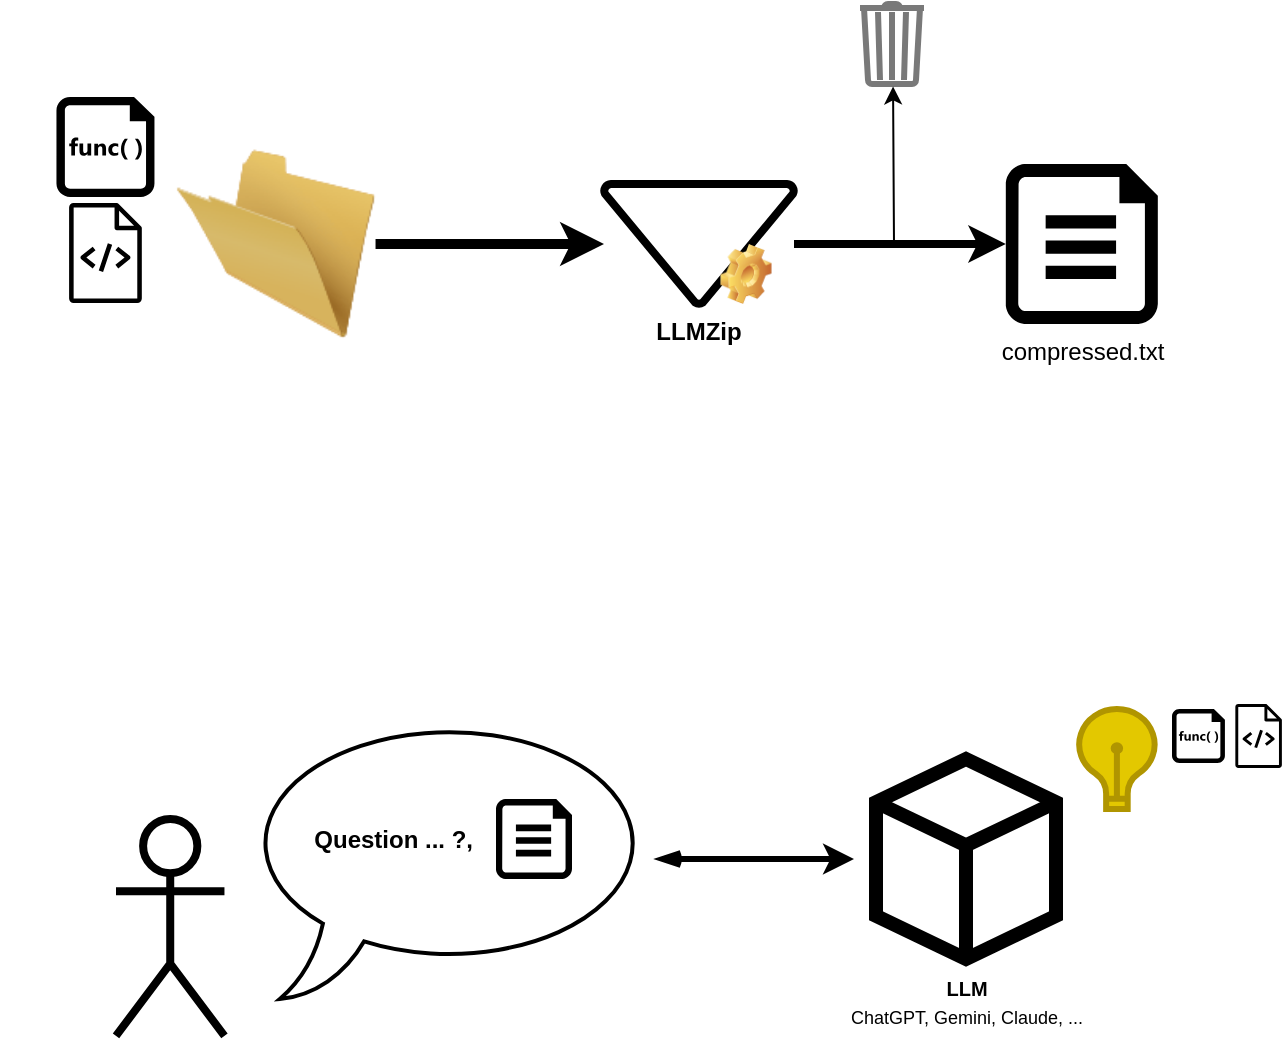 <mxfile version="27.1.1">
  <diagram name="페이지-1" id="o6dZUBWYE0fN_ijHaVqc">
    <mxGraphModel dx="1109" dy="1061" grid="1" gridSize="10" guides="1" tooltips="1" connect="1" arrows="1" fold="1" page="1" pageScale="1" pageWidth="827" pageHeight="1169" math="0" shadow="0">
      <root>
        <mxCell id="0" />
        <mxCell id="1" parent="0" />
        <mxCell id="21FRXAbta1S1sVLUq5K--55" style="edgeStyle=orthogonalEdgeStyle;rounded=0;orthogonalLoop=1;jettySize=auto;html=1;strokeWidth=5;" parent="1" source="21FRXAbta1S1sVLUq5K--2" target="21FRXAbta1S1sVLUq5K--62" edge="1">
          <mxGeometry relative="1" as="geometry">
            <mxPoint x="430" y="490" as="targetPoint" />
          </mxGeometry>
        </mxCell>
        <mxCell id="21FRXAbta1S1sVLUq5K--2" value="" style="image;html=1;image=img/lib/clip_art/general/Empty_Folder_128x128.png;shadow=0;" parent="1" vertex="1">
          <mxGeometry x="199.77" y="440" width="100" height="100" as="geometry" />
        </mxCell>
        <mxCell id="21FRXAbta1S1sVLUq5K--8" value="compressed.txt" style="verticalLabelPosition=bottom;html=1;verticalAlign=top;align=center;strokeColor=none;fillColor=#000000;shape=mxgraph.azure.cloud_services_configuration_file;pointerEvents=1;" parent="1" vertex="1">
          <mxGeometry x="614.91" y="450" width="76" height="80" as="geometry" />
        </mxCell>
        <mxCell id="21FRXAbta1S1sVLUq5K--19" value="&lt;font style=&quot;font-size: 10px;&quot;&gt;LLM&lt;/font&gt;&lt;div&gt;&lt;font style=&quot;font-weight: normal; font-size: 9px;&quot;&gt;ChatGPT, Gemini, Claude, ...&lt;/font&gt;&lt;/div&gt;" style="html=1;shape=isoCube2;backgroundOutline=1;isoAngle=15;strokeWidth=7;labelPosition=center;verticalLabelPosition=bottom;align=center;verticalAlign=top;fontStyle=1" parent="1" vertex="1">
          <mxGeometry x="550" y="747.5" width="90" height="100" as="geometry" />
        </mxCell>
        <mxCell id="21FRXAbta1S1sVLUq5K--21" value="" style="shape=umlActor;verticalLabelPosition=bottom;verticalAlign=top;html=1;outlineConnect=0;strokeWidth=4;" parent="1" vertex="1">
          <mxGeometry x="170" y="777.5" width="54.23" height="108.46" as="geometry" />
        </mxCell>
        <mxCell id="21FRXAbta1S1sVLUq5K--27" style="edgeStyle=orthogonalEdgeStyle;rounded=0;orthogonalLoop=1;jettySize=auto;html=1;strokeWidth=3;sourcePerimeterSpacing=0;targetPerimeterSpacing=11;startArrow=openThin;startFill=0;" parent="1" source="21FRXAbta1S1sVLUq5K--22" target="21FRXAbta1S1sVLUq5K--19" edge="1">
          <mxGeometry relative="1" as="geometry" />
        </mxCell>
        <mxCell id="21FRXAbta1S1sVLUq5K--22" value="" style="whiteSpace=wrap;html=1;shape=mxgraph.basic.oval_callout;strokeWidth=2;" parent="1" vertex="1">
          <mxGeometry x="235" y="727.5" width="205" height="140" as="geometry" />
        </mxCell>
        <mxCell id="21FRXAbta1S1sVLUq5K--17" value="" style="verticalLabelPosition=bottom;html=1;verticalAlign=top;align=center;strokeColor=none;fillColor=#000000;shape=mxgraph.azure.cloud_services_configuration_file;pointerEvents=1;" parent="1" vertex="1">
          <mxGeometry x="360" y="767.5" width="38" height="40" as="geometry" />
        </mxCell>
        <mxCell id="21FRXAbta1S1sVLUq5K--26" value="Question ... ?,&amp;nbsp;" style="text;html=1;align=center;verticalAlign=middle;whiteSpace=wrap;rounded=0;fontStyle=1" parent="1" vertex="1">
          <mxGeometry x="260.77" y="772.5" width="99.23" height="30" as="geometry" />
        </mxCell>
        <mxCell id="21FRXAbta1S1sVLUq5K--29" value="" style="html=1;verticalLabelPosition=bottom;align=center;labelBackgroundColor=#ffffff;verticalAlign=top;strokeWidth=3;strokeColor=#B09500;shadow=0;dashed=0;shape=mxgraph.ios7.icons.lightbulb;fillColor=#e3c800;fontColor=#000000;" parent="1" vertex="1">
          <mxGeometry x="650" y="722.5" width="40.91" height="50" as="geometry" />
        </mxCell>
        <mxCell id="21FRXAbta1S1sVLUq5K--41" value="" style="group" parent="1" vertex="1" connectable="0">
          <mxGeometry x="112" y="416.5" width="99.0" height="147" as="geometry" />
        </mxCell>
        <mxCell id="21FRXAbta1S1sVLUq5K--3" value="" style="sketch=0;outlineConnect=0;fontColor=#232F3E;gradientColor=none;fillColor=#000000;strokeColor=none;dashed=0;verticalLabelPosition=bottom;verticalAlign=top;align=center;html=1;fontSize=12;fontStyle=0;aspect=fixed;pointerEvents=1;shape=mxgraph.aws4.source_code;" parent="21FRXAbta1S1sVLUq5K--41" vertex="1">
          <mxGeometry x="34.46" y="53" width="36.54" height="50" as="geometry" />
        </mxCell>
        <mxCell id="21FRXAbta1S1sVLUq5K--5" value="" style="sketch=0;aspect=fixed;pointerEvents=1;shadow=0;dashed=0;html=1;strokeColor=none;labelPosition=center;verticalLabelPosition=bottom;verticalAlign=top;align=center;fillColor=#000000;shape=mxgraph.mscae.enterprise.code_file" parent="21FRXAbta1S1sVLUq5K--41" vertex="1">
          <mxGeometry x="28.23" width="49" height="50" as="geometry" />
        </mxCell>
        <mxCell id="21FRXAbta1S1sVLUq5K--40" value="" style="shape=image;html=1;verticalAlign=top;verticalLabelPosition=bottom;labelBackgroundColor=#ffffff;imageAspect=0;aspect=fixed;image=https://cdn1.iconfinder.com/data/icons/ionicons-sharp-vol-1/512/ellipsis-vertical-sharp-128.png" parent="21FRXAbta1S1sVLUq5K--41" vertex="1">
          <mxGeometry x="37.73" y="103.5" width="30" height="30" as="geometry" />
        </mxCell>
        <mxCell id="21FRXAbta1S1sVLUq5K--45" value="" style="html=1;verticalLabelPosition=bottom;align=center;labelBackgroundColor=#ffffff;verticalAlign=top;strokeWidth=3;strokeColor=#797979;shadow=0;dashed=0;shape=mxgraph.ios7.icons.trashcan;fontColor=#AAAAAA;" parent="1" vertex="1">
          <mxGeometry x="542" y="370" width="32" height="40" as="geometry" />
        </mxCell>
        <mxCell id="21FRXAbta1S1sVLUq5K--52" value="" style="sketch=0;outlineConnect=0;fontColor=#232F3E;gradientColor=none;fillColor=#000000;strokeColor=none;dashed=0;verticalLabelPosition=bottom;verticalAlign=top;align=center;html=1;fontSize=12;fontStyle=0;aspect=fixed;pointerEvents=1;shape=mxgraph.aws4.source_code;" parent="1" vertex="1">
          <mxGeometry x="729.61" y="720" width="23.39" height="32" as="geometry" />
        </mxCell>
        <mxCell id="21FRXAbta1S1sVLUq5K--53" value="" style="sketch=0;aspect=fixed;pointerEvents=1;shadow=0;dashed=0;html=1;strokeColor=none;labelPosition=center;verticalLabelPosition=bottom;verticalAlign=top;align=center;fillColor=#000000;shape=mxgraph.mscae.enterprise.code_file" parent="1" vertex="1">
          <mxGeometry x="698" y="722.5" width="26.46" height="27" as="geometry" />
        </mxCell>
        <mxCell id="21FRXAbta1S1sVLUq5K--56" style="edgeStyle=orthogonalEdgeStyle;rounded=0;orthogonalLoop=1;jettySize=auto;html=1;strokeWidth=4;" parent="1" source="21FRXAbta1S1sVLUq5K--62" target="21FRXAbta1S1sVLUq5K--8" edge="1">
          <mxGeometry relative="1" as="geometry">
            <mxPoint x="510" y="490" as="sourcePoint" />
          </mxGeometry>
        </mxCell>
        <mxCell id="21FRXAbta1S1sVLUq5K--58" style="edgeStyle=orthogonalEdgeStyle;rounded=0;orthogonalLoop=1;jettySize=auto;html=1;entryX=0.579;entryY=1.03;entryDx=0;entryDy=0;entryPerimeter=0;" parent="1" source="21FRXAbta1S1sVLUq5K--62" edge="1">
          <mxGeometry relative="1" as="geometry">
            <mxPoint x="510" y="490" as="sourcePoint" />
            <mxPoint x="558.528" y="411.2" as="targetPoint" />
          </mxGeometry>
        </mxCell>
        <mxCell id="21FRXAbta1S1sVLUq5K--62" value="&lt;span&gt;LLMZip&lt;/span&gt;" style="strokeWidth=4;html=1;shape=mxgraph.flowchart.merge_or_storage;whiteSpace=wrap;fillColor=none;fontStyle=1;labelPosition=center;verticalLabelPosition=bottom;align=center;verticalAlign=top;" parent="1" vertex="1">
          <mxGeometry x="414" y="460" width="95" height="60" as="geometry" />
        </mxCell>
        <mxCell id="21FRXAbta1S1sVLUq5K--51" value="" style="image;html=1;image=img/lib/clip_art/general/Gear_128x128.png" parent="1" vertex="1">
          <mxGeometry x="470" y="490" width="30" height="30" as="geometry" />
        </mxCell>
      </root>
    </mxGraphModel>
  </diagram>
</mxfile>
